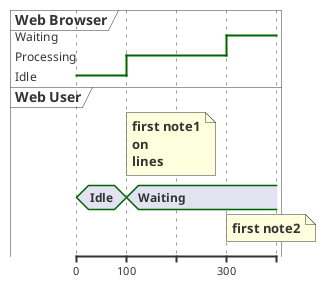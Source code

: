 {
  "sha1": "t34egalpkq1yl2w8icllbwiwjty6f3y",
  "insertion": {
    "when": "2024-06-04T17:28:45.736Z",
    "url": "http://forum.plantuml.net/6877/timing-diagram-feature-request-for-adding-notes",
    "user": "plantuml@gmail.com"
  }
}
@startuml
robust "Web Browser" as WB
concise "Web User" as WU

@0
WU is Idle
WB is Idle

@100
'WU is Waiting : THIS TEXT SHOULD SHOW IN A NOTE ABOVE THE MIDDLE of the < Waiting > - bar
WU is Waiting
WB is Processing
note top of WU : first note1\non\nlines
/'WU note THIS TEXT SHOULD SHOW ABOVE THE STATE CHANGE AT T=100 AND COULD EXPLAIN WHY THE STATE CHANGED'/

@300
WB is Waiting
note bottom of WU : first note2
@enduml
